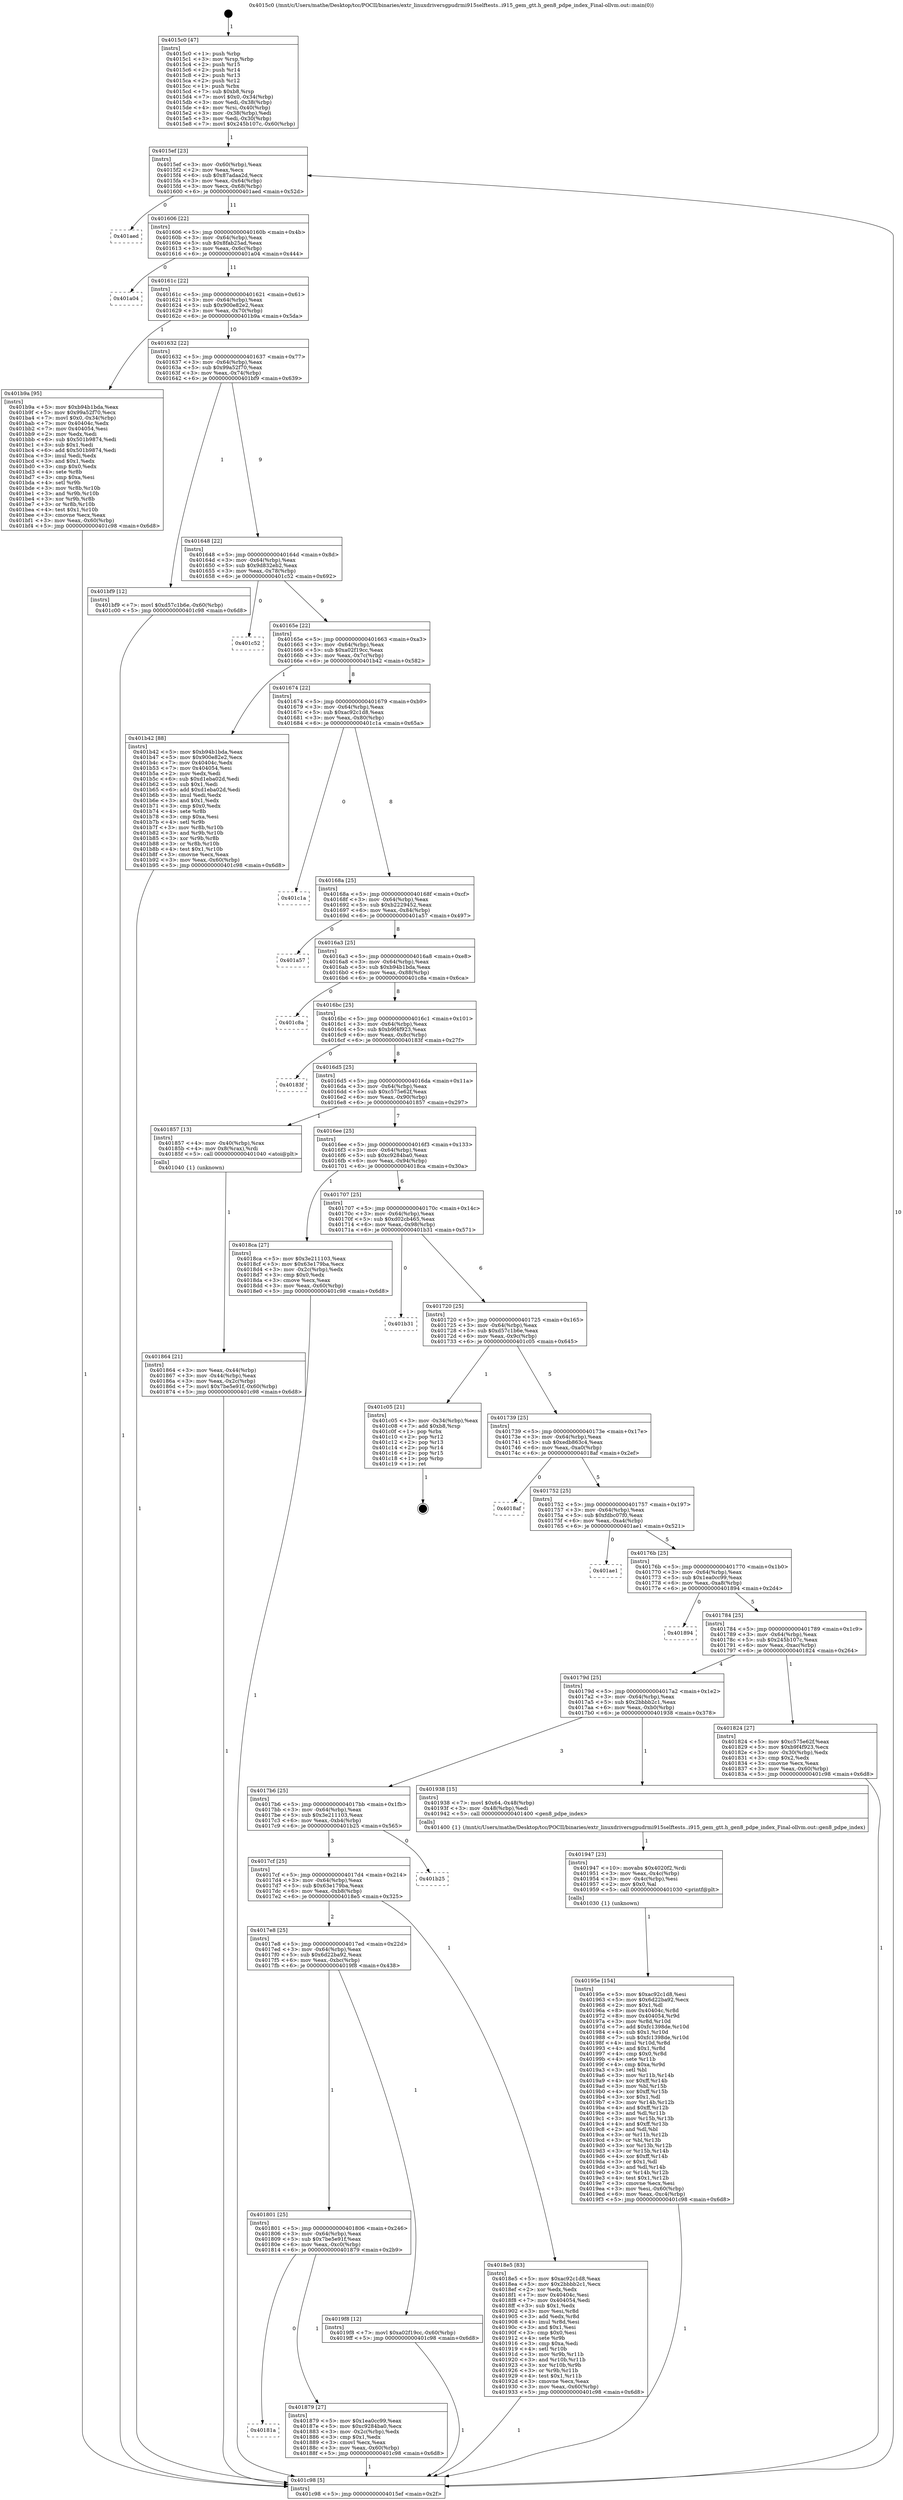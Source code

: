 digraph "0x4015c0" {
  label = "0x4015c0 (/mnt/c/Users/mathe/Desktop/tcc/POCII/binaries/extr_linuxdriversgpudrmi915selftests..i915_gem_gtt.h_gen8_pdpe_index_Final-ollvm.out::main(0))"
  labelloc = "t"
  node[shape=record]

  Entry [label="",width=0.3,height=0.3,shape=circle,fillcolor=black,style=filled]
  "0x4015ef" [label="{
     0x4015ef [23]\l
     | [instrs]\l
     &nbsp;&nbsp;0x4015ef \<+3\>: mov -0x60(%rbp),%eax\l
     &nbsp;&nbsp;0x4015f2 \<+2\>: mov %eax,%ecx\l
     &nbsp;&nbsp;0x4015f4 \<+6\>: sub $0x87adaa2d,%ecx\l
     &nbsp;&nbsp;0x4015fa \<+3\>: mov %eax,-0x64(%rbp)\l
     &nbsp;&nbsp;0x4015fd \<+3\>: mov %ecx,-0x68(%rbp)\l
     &nbsp;&nbsp;0x401600 \<+6\>: je 0000000000401aed \<main+0x52d\>\l
  }"]
  "0x401aed" [label="{
     0x401aed\l
  }", style=dashed]
  "0x401606" [label="{
     0x401606 [22]\l
     | [instrs]\l
     &nbsp;&nbsp;0x401606 \<+5\>: jmp 000000000040160b \<main+0x4b\>\l
     &nbsp;&nbsp;0x40160b \<+3\>: mov -0x64(%rbp),%eax\l
     &nbsp;&nbsp;0x40160e \<+5\>: sub $0x8fab25ad,%eax\l
     &nbsp;&nbsp;0x401613 \<+3\>: mov %eax,-0x6c(%rbp)\l
     &nbsp;&nbsp;0x401616 \<+6\>: je 0000000000401a04 \<main+0x444\>\l
  }"]
  Exit [label="",width=0.3,height=0.3,shape=circle,fillcolor=black,style=filled,peripheries=2]
  "0x401a04" [label="{
     0x401a04\l
  }", style=dashed]
  "0x40161c" [label="{
     0x40161c [22]\l
     | [instrs]\l
     &nbsp;&nbsp;0x40161c \<+5\>: jmp 0000000000401621 \<main+0x61\>\l
     &nbsp;&nbsp;0x401621 \<+3\>: mov -0x64(%rbp),%eax\l
     &nbsp;&nbsp;0x401624 \<+5\>: sub $0x900e82e2,%eax\l
     &nbsp;&nbsp;0x401629 \<+3\>: mov %eax,-0x70(%rbp)\l
     &nbsp;&nbsp;0x40162c \<+6\>: je 0000000000401b9a \<main+0x5da\>\l
  }"]
  "0x40195e" [label="{
     0x40195e [154]\l
     | [instrs]\l
     &nbsp;&nbsp;0x40195e \<+5\>: mov $0xac92c1d8,%esi\l
     &nbsp;&nbsp;0x401963 \<+5\>: mov $0x6d22ba92,%ecx\l
     &nbsp;&nbsp;0x401968 \<+2\>: mov $0x1,%dl\l
     &nbsp;&nbsp;0x40196a \<+8\>: mov 0x40404c,%r8d\l
     &nbsp;&nbsp;0x401972 \<+8\>: mov 0x404054,%r9d\l
     &nbsp;&nbsp;0x40197a \<+3\>: mov %r8d,%r10d\l
     &nbsp;&nbsp;0x40197d \<+7\>: add $0xfc1398de,%r10d\l
     &nbsp;&nbsp;0x401984 \<+4\>: sub $0x1,%r10d\l
     &nbsp;&nbsp;0x401988 \<+7\>: sub $0xfc1398de,%r10d\l
     &nbsp;&nbsp;0x40198f \<+4\>: imul %r10d,%r8d\l
     &nbsp;&nbsp;0x401993 \<+4\>: and $0x1,%r8d\l
     &nbsp;&nbsp;0x401997 \<+4\>: cmp $0x0,%r8d\l
     &nbsp;&nbsp;0x40199b \<+4\>: sete %r11b\l
     &nbsp;&nbsp;0x40199f \<+4\>: cmp $0xa,%r9d\l
     &nbsp;&nbsp;0x4019a3 \<+3\>: setl %bl\l
     &nbsp;&nbsp;0x4019a6 \<+3\>: mov %r11b,%r14b\l
     &nbsp;&nbsp;0x4019a9 \<+4\>: xor $0xff,%r14b\l
     &nbsp;&nbsp;0x4019ad \<+3\>: mov %bl,%r15b\l
     &nbsp;&nbsp;0x4019b0 \<+4\>: xor $0xff,%r15b\l
     &nbsp;&nbsp;0x4019b4 \<+3\>: xor $0x1,%dl\l
     &nbsp;&nbsp;0x4019b7 \<+3\>: mov %r14b,%r12b\l
     &nbsp;&nbsp;0x4019ba \<+4\>: and $0xff,%r12b\l
     &nbsp;&nbsp;0x4019be \<+3\>: and %dl,%r11b\l
     &nbsp;&nbsp;0x4019c1 \<+3\>: mov %r15b,%r13b\l
     &nbsp;&nbsp;0x4019c4 \<+4\>: and $0xff,%r13b\l
     &nbsp;&nbsp;0x4019c8 \<+2\>: and %dl,%bl\l
     &nbsp;&nbsp;0x4019ca \<+3\>: or %r11b,%r12b\l
     &nbsp;&nbsp;0x4019cd \<+3\>: or %bl,%r13b\l
     &nbsp;&nbsp;0x4019d0 \<+3\>: xor %r13b,%r12b\l
     &nbsp;&nbsp;0x4019d3 \<+3\>: or %r15b,%r14b\l
     &nbsp;&nbsp;0x4019d6 \<+4\>: xor $0xff,%r14b\l
     &nbsp;&nbsp;0x4019da \<+3\>: or $0x1,%dl\l
     &nbsp;&nbsp;0x4019dd \<+3\>: and %dl,%r14b\l
     &nbsp;&nbsp;0x4019e0 \<+3\>: or %r14b,%r12b\l
     &nbsp;&nbsp;0x4019e3 \<+4\>: test $0x1,%r12b\l
     &nbsp;&nbsp;0x4019e7 \<+3\>: cmovne %ecx,%esi\l
     &nbsp;&nbsp;0x4019ea \<+3\>: mov %esi,-0x60(%rbp)\l
     &nbsp;&nbsp;0x4019ed \<+6\>: mov %eax,-0xc4(%rbp)\l
     &nbsp;&nbsp;0x4019f3 \<+5\>: jmp 0000000000401c98 \<main+0x6d8\>\l
  }"]
  "0x401b9a" [label="{
     0x401b9a [95]\l
     | [instrs]\l
     &nbsp;&nbsp;0x401b9a \<+5\>: mov $0xb94b1bda,%eax\l
     &nbsp;&nbsp;0x401b9f \<+5\>: mov $0x99a52f70,%ecx\l
     &nbsp;&nbsp;0x401ba4 \<+7\>: movl $0x0,-0x34(%rbp)\l
     &nbsp;&nbsp;0x401bab \<+7\>: mov 0x40404c,%edx\l
     &nbsp;&nbsp;0x401bb2 \<+7\>: mov 0x404054,%esi\l
     &nbsp;&nbsp;0x401bb9 \<+2\>: mov %edx,%edi\l
     &nbsp;&nbsp;0x401bbb \<+6\>: sub $0x501b9874,%edi\l
     &nbsp;&nbsp;0x401bc1 \<+3\>: sub $0x1,%edi\l
     &nbsp;&nbsp;0x401bc4 \<+6\>: add $0x501b9874,%edi\l
     &nbsp;&nbsp;0x401bca \<+3\>: imul %edi,%edx\l
     &nbsp;&nbsp;0x401bcd \<+3\>: and $0x1,%edx\l
     &nbsp;&nbsp;0x401bd0 \<+3\>: cmp $0x0,%edx\l
     &nbsp;&nbsp;0x401bd3 \<+4\>: sete %r8b\l
     &nbsp;&nbsp;0x401bd7 \<+3\>: cmp $0xa,%esi\l
     &nbsp;&nbsp;0x401bda \<+4\>: setl %r9b\l
     &nbsp;&nbsp;0x401bde \<+3\>: mov %r8b,%r10b\l
     &nbsp;&nbsp;0x401be1 \<+3\>: and %r9b,%r10b\l
     &nbsp;&nbsp;0x401be4 \<+3\>: xor %r9b,%r8b\l
     &nbsp;&nbsp;0x401be7 \<+3\>: or %r8b,%r10b\l
     &nbsp;&nbsp;0x401bea \<+4\>: test $0x1,%r10b\l
     &nbsp;&nbsp;0x401bee \<+3\>: cmovne %ecx,%eax\l
     &nbsp;&nbsp;0x401bf1 \<+3\>: mov %eax,-0x60(%rbp)\l
     &nbsp;&nbsp;0x401bf4 \<+5\>: jmp 0000000000401c98 \<main+0x6d8\>\l
  }"]
  "0x401632" [label="{
     0x401632 [22]\l
     | [instrs]\l
     &nbsp;&nbsp;0x401632 \<+5\>: jmp 0000000000401637 \<main+0x77\>\l
     &nbsp;&nbsp;0x401637 \<+3\>: mov -0x64(%rbp),%eax\l
     &nbsp;&nbsp;0x40163a \<+5\>: sub $0x99a52f70,%eax\l
     &nbsp;&nbsp;0x40163f \<+3\>: mov %eax,-0x74(%rbp)\l
     &nbsp;&nbsp;0x401642 \<+6\>: je 0000000000401bf9 \<main+0x639\>\l
  }"]
  "0x401947" [label="{
     0x401947 [23]\l
     | [instrs]\l
     &nbsp;&nbsp;0x401947 \<+10\>: movabs $0x4020f2,%rdi\l
     &nbsp;&nbsp;0x401951 \<+3\>: mov %eax,-0x4c(%rbp)\l
     &nbsp;&nbsp;0x401954 \<+3\>: mov -0x4c(%rbp),%esi\l
     &nbsp;&nbsp;0x401957 \<+2\>: mov $0x0,%al\l
     &nbsp;&nbsp;0x401959 \<+5\>: call 0000000000401030 \<printf@plt\>\l
     | [calls]\l
     &nbsp;&nbsp;0x401030 \{1\} (unknown)\l
  }"]
  "0x401bf9" [label="{
     0x401bf9 [12]\l
     | [instrs]\l
     &nbsp;&nbsp;0x401bf9 \<+7\>: movl $0xd57c1b6e,-0x60(%rbp)\l
     &nbsp;&nbsp;0x401c00 \<+5\>: jmp 0000000000401c98 \<main+0x6d8\>\l
  }"]
  "0x401648" [label="{
     0x401648 [22]\l
     | [instrs]\l
     &nbsp;&nbsp;0x401648 \<+5\>: jmp 000000000040164d \<main+0x8d\>\l
     &nbsp;&nbsp;0x40164d \<+3\>: mov -0x64(%rbp),%eax\l
     &nbsp;&nbsp;0x401650 \<+5\>: sub $0x9d832eb2,%eax\l
     &nbsp;&nbsp;0x401655 \<+3\>: mov %eax,-0x78(%rbp)\l
     &nbsp;&nbsp;0x401658 \<+6\>: je 0000000000401c52 \<main+0x692\>\l
  }"]
  "0x40181a" [label="{
     0x40181a\l
  }", style=dashed]
  "0x401c52" [label="{
     0x401c52\l
  }", style=dashed]
  "0x40165e" [label="{
     0x40165e [22]\l
     | [instrs]\l
     &nbsp;&nbsp;0x40165e \<+5\>: jmp 0000000000401663 \<main+0xa3\>\l
     &nbsp;&nbsp;0x401663 \<+3\>: mov -0x64(%rbp),%eax\l
     &nbsp;&nbsp;0x401666 \<+5\>: sub $0xa02f19cc,%eax\l
     &nbsp;&nbsp;0x40166b \<+3\>: mov %eax,-0x7c(%rbp)\l
     &nbsp;&nbsp;0x40166e \<+6\>: je 0000000000401b42 \<main+0x582\>\l
  }"]
  "0x401879" [label="{
     0x401879 [27]\l
     | [instrs]\l
     &nbsp;&nbsp;0x401879 \<+5\>: mov $0x1ea0cc99,%eax\l
     &nbsp;&nbsp;0x40187e \<+5\>: mov $0xc9284ba0,%ecx\l
     &nbsp;&nbsp;0x401883 \<+3\>: mov -0x2c(%rbp),%edx\l
     &nbsp;&nbsp;0x401886 \<+3\>: cmp $0x1,%edx\l
     &nbsp;&nbsp;0x401889 \<+3\>: cmovl %ecx,%eax\l
     &nbsp;&nbsp;0x40188c \<+3\>: mov %eax,-0x60(%rbp)\l
     &nbsp;&nbsp;0x40188f \<+5\>: jmp 0000000000401c98 \<main+0x6d8\>\l
  }"]
  "0x401b42" [label="{
     0x401b42 [88]\l
     | [instrs]\l
     &nbsp;&nbsp;0x401b42 \<+5\>: mov $0xb94b1bda,%eax\l
     &nbsp;&nbsp;0x401b47 \<+5\>: mov $0x900e82e2,%ecx\l
     &nbsp;&nbsp;0x401b4c \<+7\>: mov 0x40404c,%edx\l
     &nbsp;&nbsp;0x401b53 \<+7\>: mov 0x404054,%esi\l
     &nbsp;&nbsp;0x401b5a \<+2\>: mov %edx,%edi\l
     &nbsp;&nbsp;0x401b5c \<+6\>: sub $0xd1eba02d,%edi\l
     &nbsp;&nbsp;0x401b62 \<+3\>: sub $0x1,%edi\l
     &nbsp;&nbsp;0x401b65 \<+6\>: add $0xd1eba02d,%edi\l
     &nbsp;&nbsp;0x401b6b \<+3\>: imul %edi,%edx\l
     &nbsp;&nbsp;0x401b6e \<+3\>: and $0x1,%edx\l
     &nbsp;&nbsp;0x401b71 \<+3\>: cmp $0x0,%edx\l
     &nbsp;&nbsp;0x401b74 \<+4\>: sete %r8b\l
     &nbsp;&nbsp;0x401b78 \<+3\>: cmp $0xa,%esi\l
     &nbsp;&nbsp;0x401b7b \<+4\>: setl %r9b\l
     &nbsp;&nbsp;0x401b7f \<+3\>: mov %r8b,%r10b\l
     &nbsp;&nbsp;0x401b82 \<+3\>: and %r9b,%r10b\l
     &nbsp;&nbsp;0x401b85 \<+3\>: xor %r9b,%r8b\l
     &nbsp;&nbsp;0x401b88 \<+3\>: or %r8b,%r10b\l
     &nbsp;&nbsp;0x401b8b \<+4\>: test $0x1,%r10b\l
     &nbsp;&nbsp;0x401b8f \<+3\>: cmovne %ecx,%eax\l
     &nbsp;&nbsp;0x401b92 \<+3\>: mov %eax,-0x60(%rbp)\l
     &nbsp;&nbsp;0x401b95 \<+5\>: jmp 0000000000401c98 \<main+0x6d8\>\l
  }"]
  "0x401674" [label="{
     0x401674 [22]\l
     | [instrs]\l
     &nbsp;&nbsp;0x401674 \<+5\>: jmp 0000000000401679 \<main+0xb9\>\l
     &nbsp;&nbsp;0x401679 \<+3\>: mov -0x64(%rbp),%eax\l
     &nbsp;&nbsp;0x40167c \<+5\>: sub $0xac92c1d8,%eax\l
     &nbsp;&nbsp;0x401681 \<+3\>: mov %eax,-0x80(%rbp)\l
     &nbsp;&nbsp;0x401684 \<+6\>: je 0000000000401c1a \<main+0x65a\>\l
  }"]
  "0x401801" [label="{
     0x401801 [25]\l
     | [instrs]\l
     &nbsp;&nbsp;0x401801 \<+5\>: jmp 0000000000401806 \<main+0x246\>\l
     &nbsp;&nbsp;0x401806 \<+3\>: mov -0x64(%rbp),%eax\l
     &nbsp;&nbsp;0x401809 \<+5\>: sub $0x7be5e91f,%eax\l
     &nbsp;&nbsp;0x40180e \<+6\>: mov %eax,-0xc0(%rbp)\l
     &nbsp;&nbsp;0x401814 \<+6\>: je 0000000000401879 \<main+0x2b9\>\l
  }"]
  "0x401c1a" [label="{
     0x401c1a\l
  }", style=dashed]
  "0x40168a" [label="{
     0x40168a [25]\l
     | [instrs]\l
     &nbsp;&nbsp;0x40168a \<+5\>: jmp 000000000040168f \<main+0xcf\>\l
     &nbsp;&nbsp;0x40168f \<+3\>: mov -0x64(%rbp),%eax\l
     &nbsp;&nbsp;0x401692 \<+5\>: sub $0xb2229452,%eax\l
     &nbsp;&nbsp;0x401697 \<+6\>: mov %eax,-0x84(%rbp)\l
     &nbsp;&nbsp;0x40169d \<+6\>: je 0000000000401a57 \<main+0x497\>\l
  }"]
  "0x4019f8" [label="{
     0x4019f8 [12]\l
     | [instrs]\l
     &nbsp;&nbsp;0x4019f8 \<+7\>: movl $0xa02f19cc,-0x60(%rbp)\l
     &nbsp;&nbsp;0x4019ff \<+5\>: jmp 0000000000401c98 \<main+0x6d8\>\l
  }"]
  "0x401a57" [label="{
     0x401a57\l
  }", style=dashed]
  "0x4016a3" [label="{
     0x4016a3 [25]\l
     | [instrs]\l
     &nbsp;&nbsp;0x4016a3 \<+5\>: jmp 00000000004016a8 \<main+0xe8\>\l
     &nbsp;&nbsp;0x4016a8 \<+3\>: mov -0x64(%rbp),%eax\l
     &nbsp;&nbsp;0x4016ab \<+5\>: sub $0xb94b1bda,%eax\l
     &nbsp;&nbsp;0x4016b0 \<+6\>: mov %eax,-0x88(%rbp)\l
     &nbsp;&nbsp;0x4016b6 \<+6\>: je 0000000000401c8a \<main+0x6ca\>\l
  }"]
  "0x4017e8" [label="{
     0x4017e8 [25]\l
     | [instrs]\l
     &nbsp;&nbsp;0x4017e8 \<+5\>: jmp 00000000004017ed \<main+0x22d\>\l
     &nbsp;&nbsp;0x4017ed \<+3\>: mov -0x64(%rbp),%eax\l
     &nbsp;&nbsp;0x4017f0 \<+5\>: sub $0x6d22ba92,%eax\l
     &nbsp;&nbsp;0x4017f5 \<+6\>: mov %eax,-0xbc(%rbp)\l
     &nbsp;&nbsp;0x4017fb \<+6\>: je 00000000004019f8 \<main+0x438\>\l
  }"]
  "0x401c8a" [label="{
     0x401c8a\l
  }", style=dashed]
  "0x4016bc" [label="{
     0x4016bc [25]\l
     | [instrs]\l
     &nbsp;&nbsp;0x4016bc \<+5\>: jmp 00000000004016c1 \<main+0x101\>\l
     &nbsp;&nbsp;0x4016c1 \<+3\>: mov -0x64(%rbp),%eax\l
     &nbsp;&nbsp;0x4016c4 \<+5\>: sub $0xb9f4f923,%eax\l
     &nbsp;&nbsp;0x4016c9 \<+6\>: mov %eax,-0x8c(%rbp)\l
     &nbsp;&nbsp;0x4016cf \<+6\>: je 000000000040183f \<main+0x27f\>\l
  }"]
  "0x4018e5" [label="{
     0x4018e5 [83]\l
     | [instrs]\l
     &nbsp;&nbsp;0x4018e5 \<+5\>: mov $0xac92c1d8,%eax\l
     &nbsp;&nbsp;0x4018ea \<+5\>: mov $0x2bbbb2c1,%ecx\l
     &nbsp;&nbsp;0x4018ef \<+2\>: xor %edx,%edx\l
     &nbsp;&nbsp;0x4018f1 \<+7\>: mov 0x40404c,%esi\l
     &nbsp;&nbsp;0x4018f8 \<+7\>: mov 0x404054,%edi\l
     &nbsp;&nbsp;0x4018ff \<+3\>: sub $0x1,%edx\l
     &nbsp;&nbsp;0x401902 \<+3\>: mov %esi,%r8d\l
     &nbsp;&nbsp;0x401905 \<+3\>: add %edx,%r8d\l
     &nbsp;&nbsp;0x401908 \<+4\>: imul %r8d,%esi\l
     &nbsp;&nbsp;0x40190c \<+3\>: and $0x1,%esi\l
     &nbsp;&nbsp;0x40190f \<+3\>: cmp $0x0,%esi\l
     &nbsp;&nbsp;0x401912 \<+4\>: sete %r9b\l
     &nbsp;&nbsp;0x401916 \<+3\>: cmp $0xa,%edi\l
     &nbsp;&nbsp;0x401919 \<+4\>: setl %r10b\l
     &nbsp;&nbsp;0x40191d \<+3\>: mov %r9b,%r11b\l
     &nbsp;&nbsp;0x401920 \<+3\>: and %r10b,%r11b\l
     &nbsp;&nbsp;0x401923 \<+3\>: xor %r10b,%r9b\l
     &nbsp;&nbsp;0x401926 \<+3\>: or %r9b,%r11b\l
     &nbsp;&nbsp;0x401929 \<+4\>: test $0x1,%r11b\l
     &nbsp;&nbsp;0x40192d \<+3\>: cmovne %ecx,%eax\l
     &nbsp;&nbsp;0x401930 \<+3\>: mov %eax,-0x60(%rbp)\l
     &nbsp;&nbsp;0x401933 \<+5\>: jmp 0000000000401c98 \<main+0x6d8\>\l
  }"]
  "0x40183f" [label="{
     0x40183f\l
  }", style=dashed]
  "0x4016d5" [label="{
     0x4016d5 [25]\l
     | [instrs]\l
     &nbsp;&nbsp;0x4016d5 \<+5\>: jmp 00000000004016da \<main+0x11a\>\l
     &nbsp;&nbsp;0x4016da \<+3\>: mov -0x64(%rbp),%eax\l
     &nbsp;&nbsp;0x4016dd \<+5\>: sub $0xc575e62f,%eax\l
     &nbsp;&nbsp;0x4016e2 \<+6\>: mov %eax,-0x90(%rbp)\l
     &nbsp;&nbsp;0x4016e8 \<+6\>: je 0000000000401857 \<main+0x297\>\l
  }"]
  "0x4017cf" [label="{
     0x4017cf [25]\l
     | [instrs]\l
     &nbsp;&nbsp;0x4017cf \<+5\>: jmp 00000000004017d4 \<main+0x214\>\l
     &nbsp;&nbsp;0x4017d4 \<+3\>: mov -0x64(%rbp),%eax\l
     &nbsp;&nbsp;0x4017d7 \<+5\>: sub $0x63e179ba,%eax\l
     &nbsp;&nbsp;0x4017dc \<+6\>: mov %eax,-0xb8(%rbp)\l
     &nbsp;&nbsp;0x4017e2 \<+6\>: je 00000000004018e5 \<main+0x325\>\l
  }"]
  "0x401857" [label="{
     0x401857 [13]\l
     | [instrs]\l
     &nbsp;&nbsp;0x401857 \<+4\>: mov -0x40(%rbp),%rax\l
     &nbsp;&nbsp;0x40185b \<+4\>: mov 0x8(%rax),%rdi\l
     &nbsp;&nbsp;0x40185f \<+5\>: call 0000000000401040 \<atoi@plt\>\l
     | [calls]\l
     &nbsp;&nbsp;0x401040 \{1\} (unknown)\l
  }"]
  "0x4016ee" [label="{
     0x4016ee [25]\l
     | [instrs]\l
     &nbsp;&nbsp;0x4016ee \<+5\>: jmp 00000000004016f3 \<main+0x133\>\l
     &nbsp;&nbsp;0x4016f3 \<+3\>: mov -0x64(%rbp),%eax\l
     &nbsp;&nbsp;0x4016f6 \<+5\>: sub $0xc9284ba0,%eax\l
     &nbsp;&nbsp;0x4016fb \<+6\>: mov %eax,-0x94(%rbp)\l
     &nbsp;&nbsp;0x401701 \<+6\>: je 00000000004018ca \<main+0x30a\>\l
  }"]
  "0x401b25" [label="{
     0x401b25\l
  }", style=dashed]
  "0x4018ca" [label="{
     0x4018ca [27]\l
     | [instrs]\l
     &nbsp;&nbsp;0x4018ca \<+5\>: mov $0x3e211103,%eax\l
     &nbsp;&nbsp;0x4018cf \<+5\>: mov $0x63e179ba,%ecx\l
     &nbsp;&nbsp;0x4018d4 \<+3\>: mov -0x2c(%rbp),%edx\l
     &nbsp;&nbsp;0x4018d7 \<+3\>: cmp $0x0,%edx\l
     &nbsp;&nbsp;0x4018da \<+3\>: cmove %ecx,%eax\l
     &nbsp;&nbsp;0x4018dd \<+3\>: mov %eax,-0x60(%rbp)\l
     &nbsp;&nbsp;0x4018e0 \<+5\>: jmp 0000000000401c98 \<main+0x6d8\>\l
  }"]
  "0x401707" [label="{
     0x401707 [25]\l
     | [instrs]\l
     &nbsp;&nbsp;0x401707 \<+5\>: jmp 000000000040170c \<main+0x14c\>\l
     &nbsp;&nbsp;0x40170c \<+3\>: mov -0x64(%rbp),%eax\l
     &nbsp;&nbsp;0x40170f \<+5\>: sub $0xd02cb465,%eax\l
     &nbsp;&nbsp;0x401714 \<+6\>: mov %eax,-0x98(%rbp)\l
     &nbsp;&nbsp;0x40171a \<+6\>: je 0000000000401b31 \<main+0x571\>\l
  }"]
  "0x4017b6" [label="{
     0x4017b6 [25]\l
     | [instrs]\l
     &nbsp;&nbsp;0x4017b6 \<+5\>: jmp 00000000004017bb \<main+0x1fb\>\l
     &nbsp;&nbsp;0x4017bb \<+3\>: mov -0x64(%rbp),%eax\l
     &nbsp;&nbsp;0x4017be \<+5\>: sub $0x3e211103,%eax\l
     &nbsp;&nbsp;0x4017c3 \<+6\>: mov %eax,-0xb4(%rbp)\l
     &nbsp;&nbsp;0x4017c9 \<+6\>: je 0000000000401b25 \<main+0x565\>\l
  }"]
  "0x401b31" [label="{
     0x401b31\l
  }", style=dashed]
  "0x401720" [label="{
     0x401720 [25]\l
     | [instrs]\l
     &nbsp;&nbsp;0x401720 \<+5\>: jmp 0000000000401725 \<main+0x165\>\l
     &nbsp;&nbsp;0x401725 \<+3\>: mov -0x64(%rbp),%eax\l
     &nbsp;&nbsp;0x401728 \<+5\>: sub $0xd57c1b6e,%eax\l
     &nbsp;&nbsp;0x40172d \<+6\>: mov %eax,-0x9c(%rbp)\l
     &nbsp;&nbsp;0x401733 \<+6\>: je 0000000000401c05 \<main+0x645\>\l
  }"]
  "0x401938" [label="{
     0x401938 [15]\l
     | [instrs]\l
     &nbsp;&nbsp;0x401938 \<+7\>: movl $0x64,-0x48(%rbp)\l
     &nbsp;&nbsp;0x40193f \<+3\>: mov -0x48(%rbp),%edi\l
     &nbsp;&nbsp;0x401942 \<+5\>: call 0000000000401400 \<gen8_pdpe_index\>\l
     | [calls]\l
     &nbsp;&nbsp;0x401400 \{1\} (/mnt/c/Users/mathe/Desktop/tcc/POCII/binaries/extr_linuxdriversgpudrmi915selftests..i915_gem_gtt.h_gen8_pdpe_index_Final-ollvm.out::gen8_pdpe_index)\l
  }"]
  "0x401c05" [label="{
     0x401c05 [21]\l
     | [instrs]\l
     &nbsp;&nbsp;0x401c05 \<+3\>: mov -0x34(%rbp),%eax\l
     &nbsp;&nbsp;0x401c08 \<+7\>: add $0xb8,%rsp\l
     &nbsp;&nbsp;0x401c0f \<+1\>: pop %rbx\l
     &nbsp;&nbsp;0x401c10 \<+2\>: pop %r12\l
     &nbsp;&nbsp;0x401c12 \<+2\>: pop %r13\l
     &nbsp;&nbsp;0x401c14 \<+2\>: pop %r14\l
     &nbsp;&nbsp;0x401c16 \<+2\>: pop %r15\l
     &nbsp;&nbsp;0x401c18 \<+1\>: pop %rbp\l
     &nbsp;&nbsp;0x401c19 \<+1\>: ret\l
  }"]
  "0x401739" [label="{
     0x401739 [25]\l
     | [instrs]\l
     &nbsp;&nbsp;0x401739 \<+5\>: jmp 000000000040173e \<main+0x17e\>\l
     &nbsp;&nbsp;0x40173e \<+3\>: mov -0x64(%rbp),%eax\l
     &nbsp;&nbsp;0x401741 \<+5\>: sub $0xedb863c4,%eax\l
     &nbsp;&nbsp;0x401746 \<+6\>: mov %eax,-0xa0(%rbp)\l
     &nbsp;&nbsp;0x40174c \<+6\>: je 00000000004018af \<main+0x2ef\>\l
  }"]
  "0x401864" [label="{
     0x401864 [21]\l
     | [instrs]\l
     &nbsp;&nbsp;0x401864 \<+3\>: mov %eax,-0x44(%rbp)\l
     &nbsp;&nbsp;0x401867 \<+3\>: mov -0x44(%rbp),%eax\l
     &nbsp;&nbsp;0x40186a \<+3\>: mov %eax,-0x2c(%rbp)\l
     &nbsp;&nbsp;0x40186d \<+7\>: movl $0x7be5e91f,-0x60(%rbp)\l
     &nbsp;&nbsp;0x401874 \<+5\>: jmp 0000000000401c98 \<main+0x6d8\>\l
  }"]
  "0x4018af" [label="{
     0x4018af\l
  }", style=dashed]
  "0x401752" [label="{
     0x401752 [25]\l
     | [instrs]\l
     &nbsp;&nbsp;0x401752 \<+5\>: jmp 0000000000401757 \<main+0x197\>\l
     &nbsp;&nbsp;0x401757 \<+3\>: mov -0x64(%rbp),%eax\l
     &nbsp;&nbsp;0x40175a \<+5\>: sub $0xfdbc07f0,%eax\l
     &nbsp;&nbsp;0x40175f \<+6\>: mov %eax,-0xa4(%rbp)\l
     &nbsp;&nbsp;0x401765 \<+6\>: je 0000000000401ae1 \<main+0x521\>\l
  }"]
  "0x4015c0" [label="{
     0x4015c0 [47]\l
     | [instrs]\l
     &nbsp;&nbsp;0x4015c0 \<+1\>: push %rbp\l
     &nbsp;&nbsp;0x4015c1 \<+3\>: mov %rsp,%rbp\l
     &nbsp;&nbsp;0x4015c4 \<+2\>: push %r15\l
     &nbsp;&nbsp;0x4015c6 \<+2\>: push %r14\l
     &nbsp;&nbsp;0x4015c8 \<+2\>: push %r13\l
     &nbsp;&nbsp;0x4015ca \<+2\>: push %r12\l
     &nbsp;&nbsp;0x4015cc \<+1\>: push %rbx\l
     &nbsp;&nbsp;0x4015cd \<+7\>: sub $0xb8,%rsp\l
     &nbsp;&nbsp;0x4015d4 \<+7\>: movl $0x0,-0x34(%rbp)\l
     &nbsp;&nbsp;0x4015db \<+3\>: mov %edi,-0x38(%rbp)\l
     &nbsp;&nbsp;0x4015de \<+4\>: mov %rsi,-0x40(%rbp)\l
     &nbsp;&nbsp;0x4015e2 \<+3\>: mov -0x38(%rbp),%edi\l
     &nbsp;&nbsp;0x4015e5 \<+3\>: mov %edi,-0x30(%rbp)\l
     &nbsp;&nbsp;0x4015e8 \<+7\>: movl $0x245b107c,-0x60(%rbp)\l
  }"]
  "0x401ae1" [label="{
     0x401ae1\l
  }", style=dashed]
  "0x40176b" [label="{
     0x40176b [25]\l
     | [instrs]\l
     &nbsp;&nbsp;0x40176b \<+5\>: jmp 0000000000401770 \<main+0x1b0\>\l
     &nbsp;&nbsp;0x401770 \<+3\>: mov -0x64(%rbp),%eax\l
     &nbsp;&nbsp;0x401773 \<+5\>: sub $0x1ea0cc99,%eax\l
     &nbsp;&nbsp;0x401778 \<+6\>: mov %eax,-0xa8(%rbp)\l
     &nbsp;&nbsp;0x40177e \<+6\>: je 0000000000401894 \<main+0x2d4\>\l
  }"]
  "0x401c98" [label="{
     0x401c98 [5]\l
     | [instrs]\l
     &nbsp;&nbsp;0x401c98 \<+5\>: jmp 00000000004015ef \<main+0x2f\>\l
  }"]
  "0x401894" [label="{
     0x401894\l
  }", style=dashed]
  "0x401784" [label="{
     0x401784 [25]\l
     | [instrs]\l
     &nbsp;&nbsp;0x401784 \<+5\>: jmp 0000000000401789 \<main+0x1c9\>\l
     &nbsp;&nbsp;0x401789 \<+3\>: mov -0x64(%rbp),%eax\l
     &nbsp;&nbsp;0x40178c \<+5\>: sub $0x245b107c,%eax\l
     &nbsp;&nbsp;0x401791 \<+6\>: mov %eax,-0xac(%rbp)\l
     &nbsp;&nbsp;0x401797 \<+6\>: je 0000000000401824 \<main+0x264\>\l
  }"]
  "0x40179d" [label="{
     0x40179d [25]\l
     | [instrs]\l
     &nbsp;&nbsp;0x40179d \<+5\>: jmp 00000000004017a2 \<main+0x1e2\>\l
     &nbsp;&nbsp;0x4017a2 \<+3\>: mov -0x64(%rbp),%eax\l
     &nbsp;&nbsp;0x4017a5 \<+5\>: sub $0x2bbbb2c1,%eax\l
     &nbsp;&nbsp;0x4017aa \<+6\>: mov %eax,-0xb0(%rbp)\l
     &nbsp;&nbsp;0x4017b0 \<+6\>: je 0000000000401938 \<main+0x378\>\l
  }"]
  "0x401824" [label="{
     0x401824 [27]\l
     | [instrs]\l
     &nbsp;&nbsp;0x401824 \<+5\>: mov $0xc575e62f,%eax\l
     &nbsp;&nbsp;0x401829 \<+5\>: mov $0xb9f4f923,%ecx\l
     &nbsp;&nbsp;0x40182e \<+3\>: mov -0x30(%rbp),%edx\l
     &nbsp;&nbsp;0x401831 \<+3\>: cmp $0x2,%edx\l
     &nbsp;&nbsp;0x401834 \<+3\>: cmovne %ecx,%eax\l
     &nbsp;&nbsp;0x401837 \<+3\>: mov %eax,-0x60(%rbp)\l
     &nbsp;&nbsp;0x40183a \<+5\>: jmp 0000000000401c98 \<main+0x6d8\>\l
  }"]
  Entry -> "0x4015c0" [label=" 1"]
  "0x4015ef" -> "0x401aed" [label=" 0"]
  "0x4015ef" -> "0x401606" [label=" 11"]
  "0x401c05" -> Exit [label=" 1"]
  "0x401606" -> "0x401a04" [label=" 0"]
  "0x401606" -> "0x40161c" [label=" 11"]
  "0x401bf9" -> "0x401c98" [label=" 1"]
  "0x40161c" -> "0x401b9a" [label=" 1"]
  "0x40161c" -> "0x401632" [label=" 10"]
  "0x401b9a" -> "0x401c98" [label=" 1"]
  "0x401632" -> "0x401bf9" [label=" 1"]
  "0x401632" -> "0x401648" [label=" 9"]
  "0x401b42" -> "0x401c98" [label=" 1"]
  "0x401648" -> "0x401c52" [label=" 0"]
  "0x401648" -> "0x40165e" [label=" 9"]
  "0x4019f8" -> "0x401c98" [label=" 1"]
  "0x40165e" -> "0x401b42" [label=" 1"]
  "0x40165e" -> "0x401674" [label=" 8"]
  "0x40195e" -> "0x401c98" [label=" 1"]
  "0x401674" -> "0x401c1a" [label=" 0"]
  "0x401674" -> "0x40168a" [label=" 8"]
  "0x401938" -> "0x401947" [label=" 1"]
  "0x40168a" -> "0x401a57" [label=" 0"]
  "0x40168a" -> "0x4016a3" [label=" 8"]
  "0x4018e5" -> "0x401c98" [label=" 1"]
  "0x4016a3" -> "0x401c8a" [label=" 0"]
  "0x4016a3" -> "0x4016bc" [label=" 8"]
  "0x401879" -> "0x401c98" [label=" 1"]
  "0x4016bc" -> "0x40183f" [label=" 0"]
  "0x4016bc" -> "0x4016d5" [label=" 8"]
  "0x401801" -> "0x40181a" [label=" 0"]
  "0x4016d5" -> "0x401857" [label=" 1"]
  "0x4016d5" -> "0x4016ee" [label=" 7"]
  "0x401947" -> "0x40195e" [label=" 1"]
  "0x4016ee" -> "0x4018ca" [label=" 1"]
  "0x4016ee" -> "0x401707" [label=" 6"]
  "0x4017e8" -> "0x401801" [label=" 1"]
  "0x401707" -> "0x401b31" [label=" 0"]
  "0x401707" -> "0x401720" [label=" 6"]
  "0x4018ca" -> "0x401c98" [label=" 1"]
  "0x401720" -> "0x401c05" [label=" 1"]
  "0x401720" -> "0x401739" [label=" 5"]
  "0x4017cf" -> "0x4017e8" [label=" 2"]
  "0x401739" -> "0x4018af" [label=" 0"]
  "0x401739" -> "0x401752" [label=" 5"]
  "0x401801" -> "0x401879" [label=" 1"]
  "0x401752" -> "0x401ae1" [label=" 0"]
  "0x401752" -> "0x40176b" [label=" 5"]
  "0x4017b6" -> "0x4017cf" [label=" 3"]
  "0x40176b" -> "0x401894" [label=" 0"]
  "0x40176b" -> "0x401784" [label=" 5"]
  "0x4017b6" -> "0x401b25" [label=" 0"]
  "0x401784" -> "0x401824" [label=" 1"]
  "0x401784" -> "0x40179d" [label=" 4"]
  "0x401824" -> "0x401c98" [label=" 1"]
  "0x4015c0" -> "0x4015ef" [label=" 1"]
  "0x401c98" -> "0x4015ef" [label=" 10"]
  "0x401857" -> "0x401864" [label=" 1"]
  "0x401864" -> "0x401c98" [label=" 1"]
  "0x4017cf" -> "0x4018e5" [label=" 1"]
  "0x40179d" -> "0x401938" [label=" 1"]
  "0x40179d" -> "0x4017b6" [label=" 3"]
  "0x4017e8" -> "0x4019f8" [label=" 1"]
}
